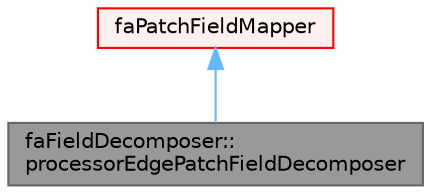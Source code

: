 digraph "faFieldDecomposer::processorEdgePatchFieldDecomposer"
{
 // LATEX_PDF_SIZE
  bgcolor="transparent";
  edge [fontname=Helvetica,fontsize=10,labelfontname=Helvetica,labelfontsize=10];
  node [fontname=Helvetica,fontsize=10,shape=box,height=0.2,width=0.4];
  Node1 [id="Node000001",label="faFieldDecomposer::\lprocessorEdgePatchFieldDecomposer",height=0.2,width=0.4,color="gray40", fillcolor="grey60", style="filled", fontcolor="black",tooltip=" "];
  Node2 -> Node1 [id="edge1_Node000001_Node000002",dir="back",color="steelblue1",style="solid",tooltip=" "];
  Node2 [id="Node000002",label="faPatchFieldMapper",height=0.2,width=0.4,color="red", fillcolor="#FFF0F0", style="filled",URL="$classFoam_1_1faPatchFieldMapper.html",tooltip="A FieldMapper for finite-area patch fields."];
}

